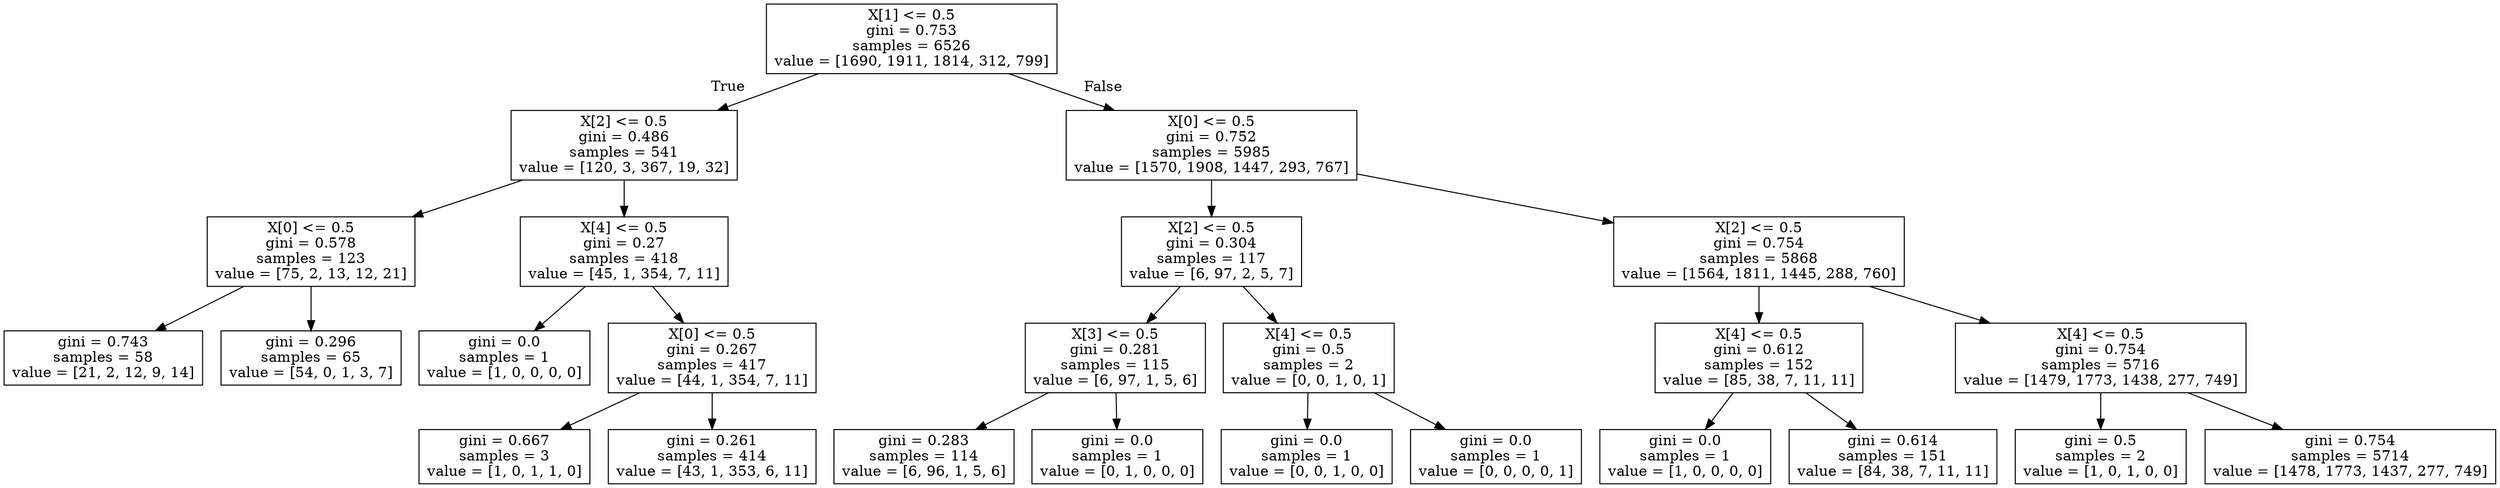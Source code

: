 digraph Tree {
node [shape=box] ;
0 [label="X[1] <= 0.5\ngini = 0.753\nsamples = 6526\nvalue = [1690, 1911, 1814, 312, 799]"] ;
1 [label="X[2] <= 0.5\ngini = 0.486\nsamples = 541\nvalue = [120, 3, 367, 19, 32]"] ;
0 -> 1 [labeldistance=2.5, labelangle=45, headlabel="True"] ;
2 [label="X[0] <= 0.5\ngini = 0.578\nsamples = 123\nvalue = [75, 2, 13, 12, 21]"] ;
1 -> 2 ;
3 [label="gini = 0.743\nsamples = 58\nvalue = [21, 2, 12, 9, 14]"] ;
2 -> 3 ;
4 [label="gini = 0.296\nsamples = 65\nvalue = [54, 0, 1, 3, 7]"] ;
2 -> 4 ;
5 [label="X[4] <= 0.5\ngini = 0.27\nsamples = 418\nvalue = [45, 1, 354, 7, 11]"] ;
1 -> 5 ;
6 [label="gini = 0.0\nsamples = 1\nvalue = [1, 0, 0, 0, 0]"] ;
5 -> 6 ;
7 [label="X[0] <= 0.5\ngini = 0.267\nsamples = 417\nvalue = [44, 1, 354, 7, 11]"] ;
5 -> 7 ;
8 [label="gini = 0.667\nsamples = 3\nvalue = [1, 0, 1, 1, 0]"] ;
7 -> 8 ;
9 [label="gini = 0.261\nsamples = 414\nvalue = [43, 1, 353, 6, 11]"] ;
7 -> 9 ;
10 [label="X[0] <= 0.5\ngini = 0.752\nsamples = 5985\nvalue = [1570, 1908, 1447, 293, 767]"] ;
0 -> 10 [labeldistance=2.5, labelangle=-45, headlabel="False"] ;
11 [label="X[2] <= 0.5\ngini = 0.304\nsamples = 117\nvalue = [6, 97, 2, 5, 7]"] ;
10 -> 11 ;
12 [label="X[3] <= 0.5\ngini = 0.281\nsamples = 115\nvalue = [6, 97, 1, 5, 6]"] ;
11 -> 12 ;
13 [label="gini = 0.283\nsamples = 114\nvalue = [6, 96, 1, 5, 6]"] ;
12 -> 13 ;
14 [label="gini = 0.0\nsamples = 1\nvalue = [0, 1, 0, 0, 0]"] ;
12 -> 14 ;
15 [label="X[4] <= 0.5\ngini = 0.5\nsamples = 2\nvalue = [0, 0, 1, 0, 1]"] ;
11 -> 15 ;
16 [label="gini = 0.0\nsamples = 1\nvalue = [0, 0, 1, 0, 0]"] ;
15 -> 16 ;
17 [label="gini = 0.0\nsamples = 1\nvalue = [0, 0, 0, 0, 1]"] ;
15 -> 17 ;
18 [label="X[2] <= 0.5\ngini = 0.754\nsamples = 5868\nvalue = [1564, 1811, 1445, 288, 760]"] ;
10 -> 18 ;
19 [label="X[4] <= 0.5\ngini = 0.612\nsamples = 152\nvalue = [85, 38, 7, 11, 11]"] ;
18 -> 19 ;
20 [label="gini = 0.0\nsamples = 1\nvalue = [1, 0, 0, 0, 0]"] ;
19 -> 20 ;
21 [label="gini = 0.614\nsamples = 151\nvalue = [84, 38, 7, 11, 11]"] ;
19 -> 21 ;
22 [label="X[4] <= 0.5\ngini = 0.754\nsamples = 5716\nvalue = [1479, 1773, 1438, 277, 749]"] ;
18 -> 22 ;
23 [label="gini = 0.5\nsamples = 2\nvalue = [1, 0, 1, 0, 0]"] ;
22 -> 23 ;
24 [label="gini = 0.754\nsamples = 5714\nvalue = [1478, 1773, 1437, 277, 749]"] ;
22 -> 24 ;
}